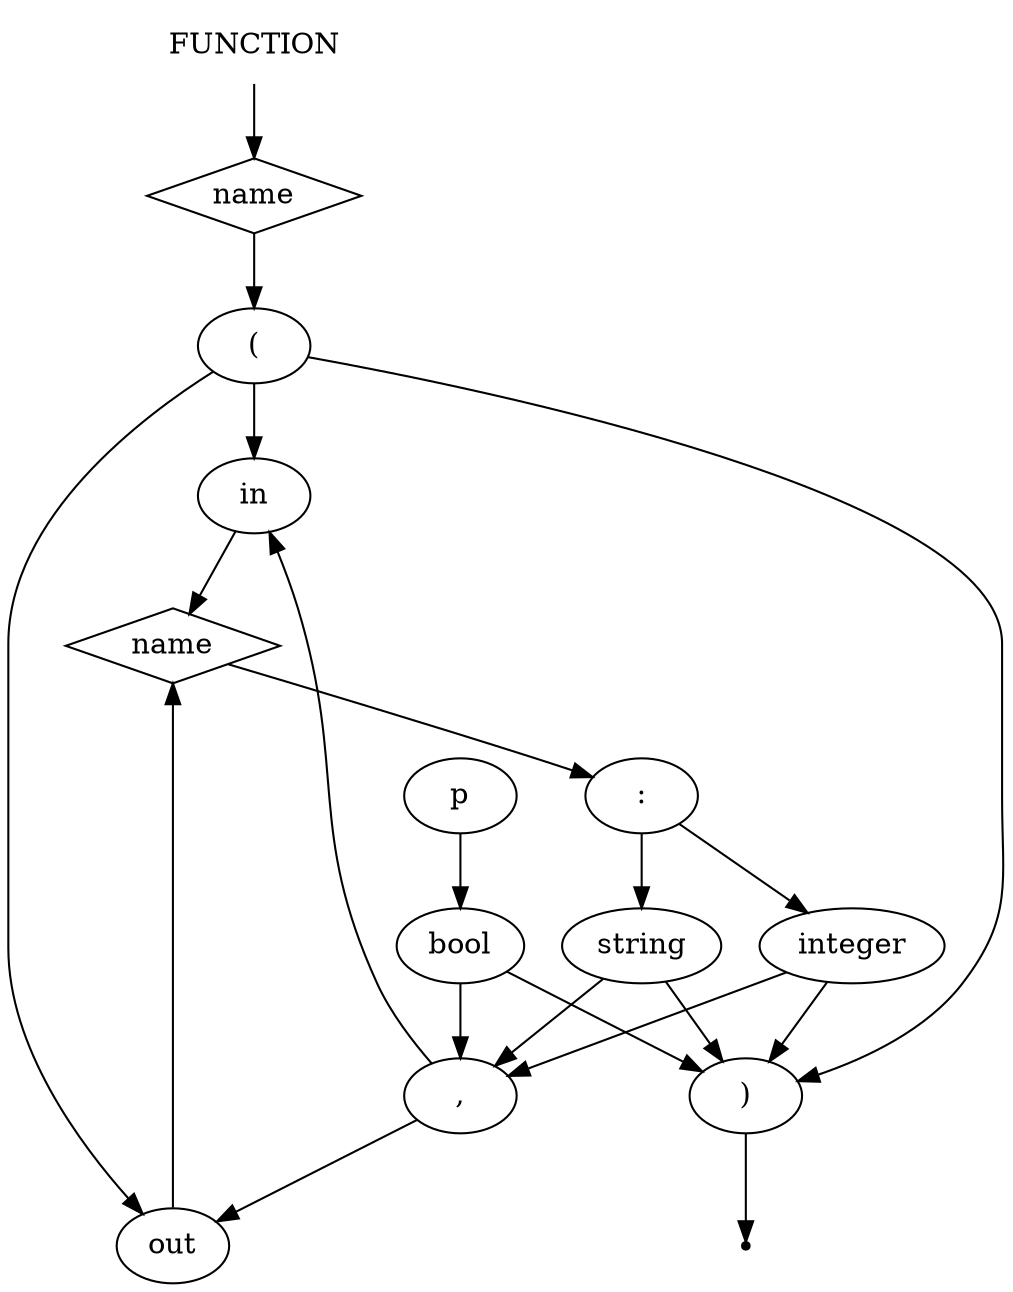 digraph FUNCTION {
    start [label=FUNCTION shape=plaintext]
    A [label=name shape=diamond]
    B [label="(" shape=oval]
    I [label="in" shape=oval]
    O [label="out" shape=oval]
    C [label=name shape=diamond]
    P [label=":" shape=oval]
    L [label="integer" shape=oval]
    M [label="string" shape=oval]
    N [label="bool" shape=oval]
    D [label="," shape=oval]
    E [label=")" shape=oval]
    end [label="" shape=point]
    start -> A
    A -> B
    B -> I
    B -> O
    B -> E

    I -> C
    O -> C

    C -> P
    P -> L
    P -> M
    p -> N

    L -> D
    L -> E
    M -> D
    M -> E
    N -> D
    N -> E
    D -> I 
    D -> O

    E -> end
}
